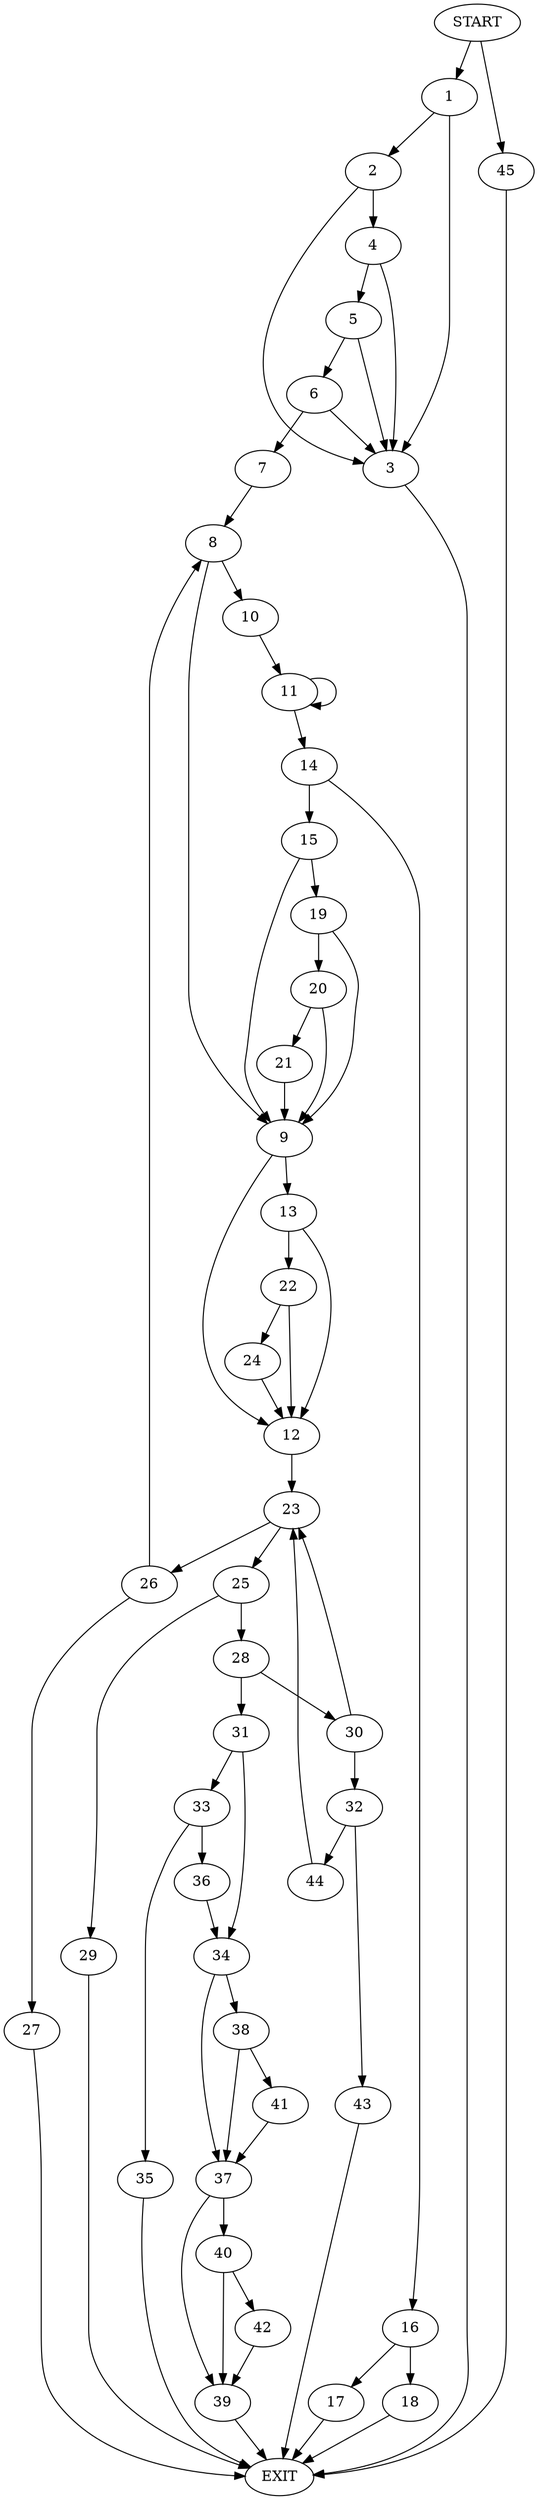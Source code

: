 digraph {
0 [label="START"]
46 [label="EXIT"]
0 -> 1
1 -> 2
1 -> 3
3 -> 46
2 -> 3
2 -> 4
4 -> 3
4 -> 5
5 -> 3
5 -> 6
6 -> 3
6 -> 7
7 -> 8
8 -> 9
8 -> 10
10 -> 11
9 -> 12
9 -> 13
11 -> 11
11 -> 14
14 -> 15
14 -> 16
16 -> 17
16 -> 18
15 -> 9
15 -> 19
19 -> 9
19 -> 20
20 -> 9
20 -> 21
21 -> 9
18 -> 46
17 -> 46
13 -> 12
13 -> 22
12 -> 23
22 -> 24
22 -> 12
24 -> 12
23 -> 25
23 -> 26
26 -> 8
26 -> 27
25 -> 28
25 -> 29
28 -> 30
28 -> 31
29 -> 46
30 -> 23
30 -> 32
31 -> 33
31 -> 34
33 -> 35
33 -> 36
34 -> 37
34 -> 38
36 -> 34
35 -> 46
37 -> 39
37 -> 40
38 -> 37
38 -> 41
41 -> 37
40 -> 39
40 -> 42
39 -> 46
42 -> 39
32 -> 43
32 -> 44
44 -> 23
43 -> 46
27 -> 46
0 -> 45
45 -> 46
}
